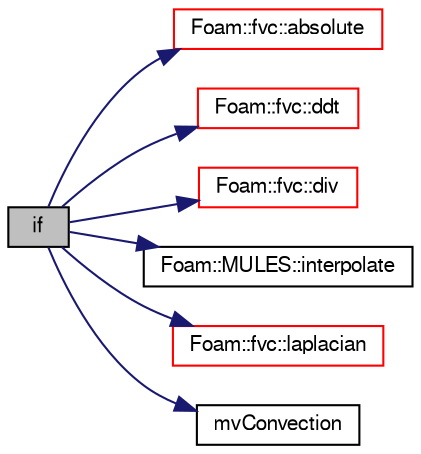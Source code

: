 digraph "if"
{
  bgcolor="transparent";
  edge [fontname="FreeSans",fontsize="10",labelfontname="FreeSans",labelfontsize="10"];
  node [fontname="FreeSans",fontsize="10",shape=record];
  rankdir="LR";
  Node0 [label="if",height=0.2,width=0.4,color="black", fillcolor="grey75", style="filled", fontcolor="black"];
  Node0 -> Node1 [color="midnightblue",fontsize="10",style="solid",fontname="FreeSans"];
  Node1 [label="Foam::fvc::absolute",height=0.2,width=0.4,color="red",URL="$a21134.html#ad0e401d18e49e4db619881bf6671d8bf",tooltip="Return the given relative flux in absolute form. "];
  Node0 -> Node5 [color="midnightblue",fontsize="10",style="solid",fontname="FreeSans"];
  Node5 [label="Foam::fvc::ddt",height=0.2,width=0.4,color="red",URL="$a21134.html#a5dc871206ab86042756c8ccfdc5797ad"];
  Node0 -> Node66 [color="midnightblue",fontsize="10",style="solid",fontname="FreeSans"];
  Node66 [label="Foam::fvc::div",height=0.2,width=0.4,color="red",URL="$a21134.html#a585533948ad80abfe589d920c641f251"];
  Node0 -> Node305 [color="midnightblue",fontsize="10",style="solid",fontname="FreeSans"];
  Node305 [label="Foam::MULES::interpolate",height=0.2,width=0.4,color="black",URL="$a21136.html#a4d62f21551985d814104861e7c1d9b4f"];
  Node0 -> Node306 [color="midnightblue",fontsize="10",style="solid",fontname="FreeSans"];
  Node306 [label="Foam::fvc::laplacian",height=0.2,width=0.4,color="red",URL="$a21134.html#ac75bff389d0405149b204b0d7ac214cd"];
  Node0 -> Node308 [color="midnightblue",fontsize="10",style="solid",fontname="FreeSans"];
  Node308 [label="mvConvection",height=0.2,width=0.4,color="black",URL="$a19763.html#a485ac6d8bab3756876f7dcf0087d72de"];
}
